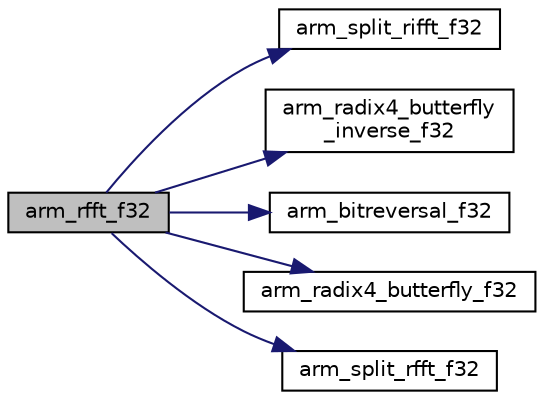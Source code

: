 digraph "arm_rfft_f32"
{
  edge [fontname="Helvetica",fontsize="10",labelfontname="Helvetica",labelfontsize="10"];
  node [fontname="Helvetica",fontsize="10",shape=record];
  rankdir="LR";
  Node0 [label="arm_rfft_f32",height=0.2,width=0.4,color="black", fillcolor="grey75", style="filled", fontcolor="black"];
  Node0 -> Node1 [color="midnightblue",fontsize="10",style="solid",fontname="Helvetica"];
  Node1 [label="arm_split_rifft_f32",height=0.2,width=0.4,color="black", fillcolor="white", style="filled",URL="$arm__rfft__f32_8c.html#a585bef78c103d150a116241a4feb6442",tooltip="Core Real IFFT process. "];
  Node0 -> Node2 [color="midnightblue",fontsize="10",style="solid",fontname="Helvetica"];
  Node2 [label="arm_radix4_butterfly\l_inverse_f32",height=0.2,width=0.4,color="black", fillcolor="white", style="filled",URL="$arm__rfft__f32_8c.html#a2a78df6e4bbf080624f2b6349224ec93"];
  Node0 -> Node3 [color="midnightblue",fontsize="10",style="solid",fontname="Helvetica"];
  Node3 [label="arm_bitreversal_f32",height=0.2,width=0.4,color="black", fillcolor="white", style="filled",URL="$arm__rfft__f32_8c.html#a3d4062fdfa6aaa3f51f41cab868e508b"];
  Node0 -> Node4 [color="midnightblue",fontsize="10",style="solid",fontname="Helvetica"];
  Node4 [label="arm_radix4_butterfly_f32",height=0.2,width=0.4,color="black", fillcolor="white", style="filled",URL="$group__group_transforms.html#gae239ddf995d1607115f9e84d5c069b9c"];
  Node0 -> Node5 [color="midnightblue",fontsize="10",style="solid",fontname="Helvetica"];
  Node5 [label="arm_split_rfft_f32",height=0.2,width=0.4,color="black", fillcolor="white", style="filled",URL="$group__group_transforms.html#ga6cfdb6bdc66b13732ef2351caf98fdbb",tooltip="end of RealFFT group "];
}
